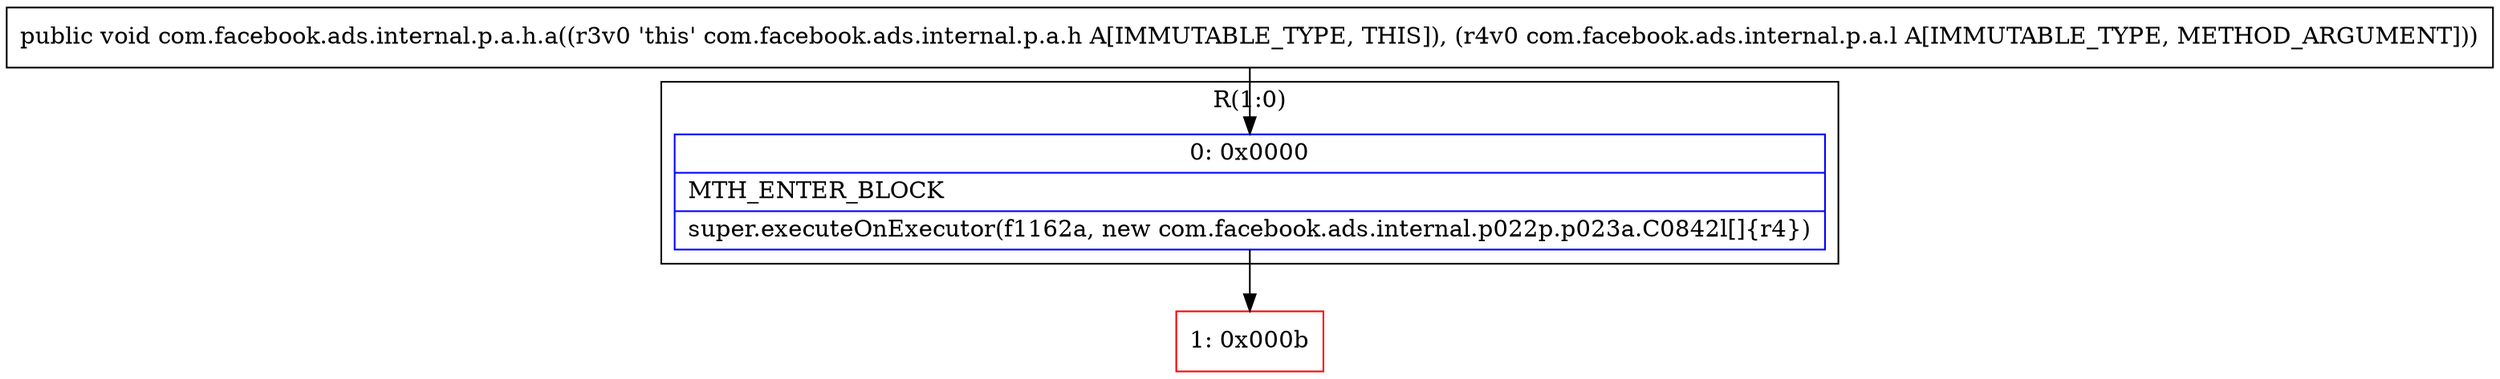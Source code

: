 digraph "CFG forcom.facebook.ads.internal.p.a.h.a(Lcom\/facebook\/ads\/internal\/p\/a\/l;)V" {
subgraph cluster_Region_1174859403 {
label = "R(1:0)";
node [shape=record,color=blue];
Node_0 [shape=record,label="{0\:\ 0x0000|MTH_ENTER_BLOCK\l|super.executeOnExecutor(f1162a, new com.facebook.ads.internal.p022p.p023a.C0842l[]\{r4\})\l}"];
}
Node_1 [shape=record,color=red,label="{1\:\ 0x000b}"];
MethodNode[shape=record,label="{public void com.facebook.ads.internal.p.a.h.a((r3v0 'this' com.facebook.ads.internal.p.a.h A[IMMUTABLE_TYPE, THIS]), (r4v0 com.facebook.ads.internal.p.a.l A[IMMUTABLE_TYPE, METHOD_ARGUMENT])) }"];
MethodNode -> Node_0;
Node_0 -> Node_1;
}

